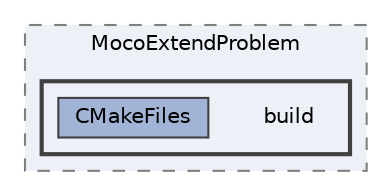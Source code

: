 digraph "C:/dev/MocoExtendProblem/build"
{
 // LATEX_PDF_SIZE
  bgcolor="transparent";
  edge [fontname=Helvetica,fontsize=10,labelfontname=Helvetica,labelfontsize=10];
  node [fontname=Helvetica,fontsize=10,shape=box,height=0.2,width=0.4];
  compound=true
  subgraph clusterdir_6935af7bd11e2863a718cd2f4e54513d {
    graph [ bgcolor="#edf0f7", pencolor="grey50", label="MocoExtendProblem", fontname=Helvetica,fontsize=10 style="filled,dashed", URL="dir_6935af7bd11e2863a718cd2f4e54513d.html",tooltip=""]
  subgraph clusterdir_a8ae8cfa08115fc0d3203a7771dae615 {
    graph [ bgcolor="#edf0f7", pencolor="grey25", label="", fontname=Helvetica,fontsize=10 style="filled,bold", URL="dir_a8ae8cfa08115fc0d3203a7771dae615.html",tooltip=""]
    dir_a8ae8cfa08115fc0d3203a7771dae615 [shape=plaintext, label="build"];
  dir_13697d09b0ca2b316ec7183b5b792f54 [label="CMakeFiles", fillcolor="#a2b4d6", color="grey25", style="filled", URL="dir_13697d09b0ca2b316ec7183b5b792f54.html",tooltip=""];
  }
  }
}
